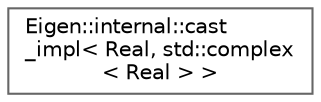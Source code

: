 digraph "类继承关系图"
{
 // LATEX_PDF_SIZE
  bgcolor="transparent";
  edge [fontname=Helvetica,fontsize=10,labelfontname=Helvetica,labelfontsize=10];
  node [fontname=Helvetica,fontsize=10,shape=box,height=0.2,width=0.4];
  rankdir="LR";
  Node0 [id="Node000000",label="Eigen::internal::cast\l_impl\< Real, std::complex\l\< Real \> \>",height=0.2,width=0.4,color="grey40", fillcolor="white", style="filled",URL="$struct_eigen_1_1internal_1_1cast__impl_3_01_real_00_01std_1_1complex_3_01_real_01_4_01_4.html",tooltip=" "];
}
